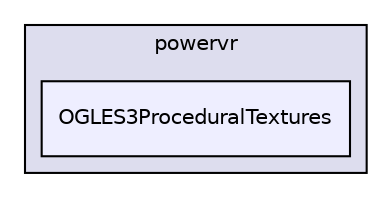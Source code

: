 digraph "PVR/SDK_3.4/Examples/Advanced/ProceduralTextures/OGLES3/Build/Android/src/com/powervr/OGLES3ProceduralTextures" {
  compound=true
  node [ fontsize="10", fontname="Helvetica"];
  edge [ labelfontsize="10", labelfontname="Helvetica"];
  subgraph clusterdir_9cd4841c744280db5a2d646c2cbcc153 {
    graph [ bgcolor="#ddddee", pencolor="black", label="powervr" fontname="Helvetica", fontsize="10", URL="dir_9cd4841c744280db5a2d646c2cbcc153.html"]
  dir_58e4e1430f3ec98bfd9ef322be9863d8 [shape=box, label="OGLES3ProceduralTextures", style="filled", fillcolor="#eeeeff", pencolor="black", URL="dir_58e4e1430f3ec98bfd9ef322be9863d8.html"];
  }
}
